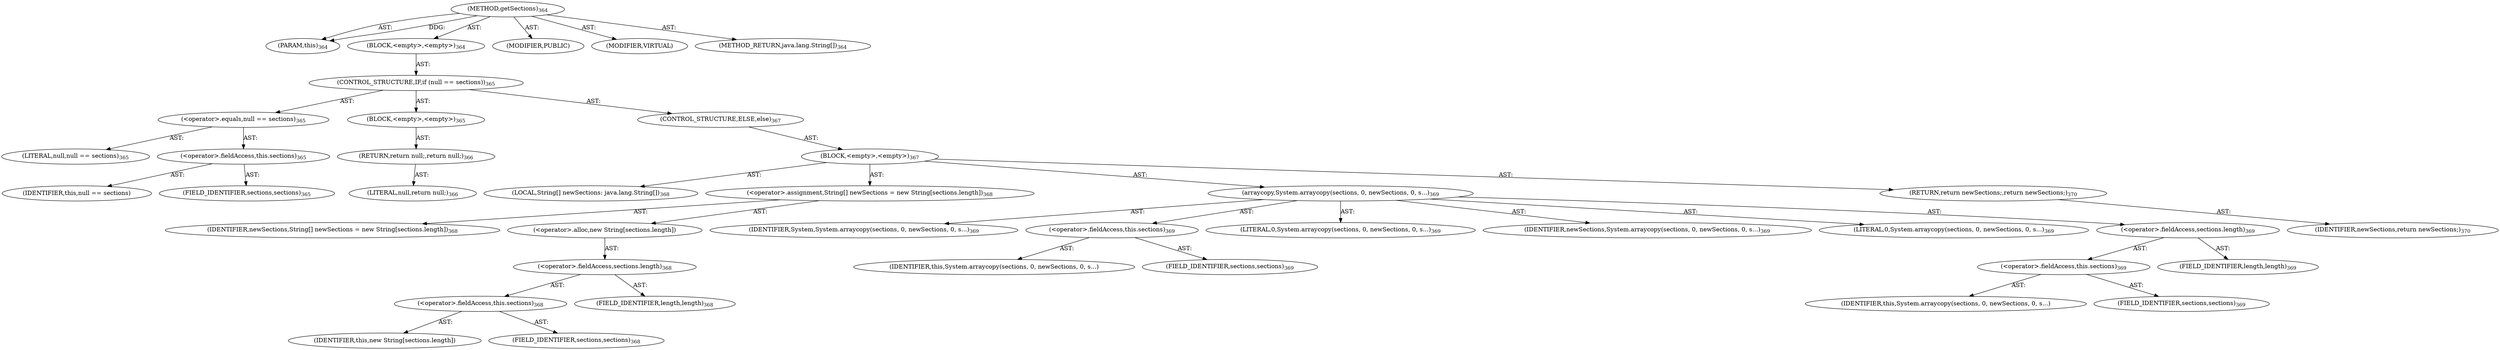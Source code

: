 digraph "getSections" {  
"111669149705" [label = <(METHOD,getSections)<SUB>364</SUB>> ]
"115964117016" [label = <(PARAM,this)<SUB>364</SUB>> ]
"25769803795" [label = <(BLOCK,&lt;empty&gt;,&lt;empty&gt;)<SUB>364</SUB>> ]
"47244640264" [label = <(CONTROL_STRUCTURE,IF,if (null == sections))<SUB>365</SUB>> ]
"30064771147" [label = <(&lt;operator&gt;.equals,null == sections)<SUB>365</SUB>> ]
"90194313232" [label = <(LITERAL,null,null == sections)<SUB>365</SUB>> ]
"30064771148" [label = <(&lt;operator&gt;.fieldAccess,this.sections)<SUB>365</SUB>> ]
"68719476809" [label = <(IDENTIFIER,this,null == sections)> ]
"55834574865" [label = <(FIELD_IDENTIFIER,sections,sections)<SUB>365</SUB>> ]
"25769803796" [label = <(BLOCK,&lt;empty&gt;,&lt;empty&gt;)<SUB>365</SUB>> ]
"146028888072" [label = <(RETURN,return null;,return null;)<SUB>366</SUB>> ]
"90194313233" [label = <(LITERAL,null,return null;)<SUB>366</SUB>> ]
"47244640265" [label = <(CONTROL_STRUCTURE,ELSE,else)<SUB>367</SUB>> ]
"25769803797" [label = <(BLOCK,&lt;empty&gt;,&lt;empty&gt;)<SUB>367</SUB>> ]
"94489280523" [label = <(LOCAL,String[] newSections: java.lang.String[])<SUB>368</SUB>> ]
"30064771149" [label = <(&lt;operator&gt;.assignment,String[] newSections = new String[sections.length])<SUB>368</SUB>> ]
"68719476810" [label = <(IDENTIFIER,newSections,String[] newSections = new String[sections.length])<SUB>368</SUB>> ]
"30064771150" [label = <(&lt;operator&gt;.alloc,new String[sections.length])> ]
"30064771151" [label = <(&lt;operator&gt;.fieldAccess,sections.length)<SUB>368</SUB>> ]
"30064771152" [label = <(&lt;operator&gt;.fieldAccess,this.sections)<SUB>368</SUB>> ]
"68719476811" [label = <(IDENTIFIER,this,new String[sections.length])> ]
"55834574866" [label = <(FIELD_IDENTIFIER,sections,sections)<SUB>368</SUB>> ]
"55834574867" [label = <(FIELD_IDENTIFIER,length,length)<SUB>368</SUB>> ]
"30064771153" [label = <(arraycopy,System.arraycopy(sections, 0, newSections, 0, s...)<SUB>369</SUB>> ]
"68719476812" [label = <(IDENTIFIER,System,System.arraycopy(sections, 0, newSections, 0, s...)<SUB>369</SUB>> ]
"30064771154" [label = <(&lt;operator&gt;.fieldAccess,this.sections)<SUB>369</SUB>> ]
"68719476813" [label = <(IDENTIFIER,this,System.arraycopy(sections, 0, newSections, 0, s...)> ]
"55834574868" [label = <(FIELD_IDENTIFIER,sections,sections)<SUB>369</SUB>> ]
"90194313234" [label = <(LITERAL,0,System.arraycopy(sections, 0, newSections, 0, s...)<SUB>369</SUB>> ]
"68719476814" [label = <(IDENTIFIER,newSections,System.arraycopy(sections, 0, newSections, 0, s...)<SUB>369</SUB>> ]
"90194313235" [label = <(LITERAL,0,System.arraycopy(sections, 0, newSections, 0, s...)<SUB>369</SUB>> ]
"30064771155" [label = <(&lt;operator&gt;.fieldAccess,sections.length)<SUB>369</SUB>> ]
"30064771156" [label = <(&lt;operator&gt;.fieldAccess,this.sections)<SUB>369</SUB>> ]
"68719476815" [label = <(IDENTIFIER,this,System.arraycopy(sections, 0, newSections, 0, s...)> ]
"55834574869" [label = <(FIELD_IDENTIFIER,sections,sections)<SUB>369</SUB>> ]
"55834574870" [label = <(FIELD_IDENTIFIER,length,length)<SUB>369</SUB>> ]
"146028888073" [label = <(RETURN,return newSections;,return newSections;)<SUB>370</SUB>> ]
"68719476816" [label = <(IDENTIFIER,newSections,return newSections;)<SUB>370</SUB>> ]
"133143986223" [label = <(MODIFIER,PUBLIC)> ]
"133143986224" [label = <(MODIFIER,VIRTUAL)> ]
"128849018889" [label = <(METHOD_RETURN,java.lang.String[])<SUB>364</SUB>> ]
  "111669149705" -> "115964117016"  [ label = "AST: "] 
  "111669149705" -> "25769803795"  [ label = "AST: "] 
  "111669149705" -> "133143986223"  [ label = "AST: "] 
  "111669149705" -> "133143986224"  [ label = "AST: "] 
  "111669149705" -> "128849018889"  [ label = "AST: "] 
  "25769803795" -> "47244640264"  [ label = "AST: "] 
  "47244640264" -> "30064771147"  [ label = "AST: "] 
  "47244640264" -> "25769803796"  [ label = "AST: "] 
  "47244640264" -> "47244640265"  [ label = "AST: "] 
  "30064771147" -> "90194313232"  [ label = "AST: "] 
  "30064771147" -> "30064771148"  [ label = "AST: "] 
  "30064771148" -> "68719476809"  [ label = "AST: "] 
  "30064771148" -> "55834574865"  [ label = "AST: "] 
  "25769803796" -> "146028888072"  [ label = "AST: "] 
  "146028888072" -> "90194313233"  [ label = "AST: "] 
  "47244640265" -> "25769803797"  [ label = "AST: "] 
  "25769803797" -> "94489280523"  [ label = "AST: "] 
  "25769803797" -> "30064771149"  [ label = "AST: "] 
  "25769803797" -> "30064771153"  [ label = "AST: "] 
  "25769803797" -> "146028888073"  [ label = "AST: "] 
  "30064771149" -> "68719476810"  [ label = "AST: "] 
  "30064771149" -> "30064771150"  [ label = "AST: "] 
  "30064771150" -> "30064771151"  [ label = "AST: "] 
  "30064771151" -> "30064771152"  [ label = "AST: "] 
  "30064771151" -> "55834574867"  [ label = "AST: "] 
  "30064771152" -> "68719476811"  [ label = "AST: "] 
  "30064771152" -> "55834574866"  [ label = "AST: "] 
  "30064771153" -> "68719476812"  [ label = "AST: "] 
  "30064771153" -> "30064771154"  [ label = "AST: "] 
  "30064771153" -> "90194313234"  [ label = "AST: "] 
  "30064771153" -> "68719476814"  [ label = "AST: "] 
  "30064771153" -> "90194313235"  [ label = "AST: "] 
  "30064771153" -> "30064771155"  [ label = "AST: "] 
  "30064771154" -> "68719476813"  [ label = "AST: "] 
  "30064771154" -> "55834574868"  [ label = "AST: "] 
  "30064771155" -> "30064771156"  [ label = "AST: "] 
  "30064771155" -> "55834574870"  [ label = "AST: "] 
  "30064771156" -> "68719476815"  [ label = "AST: "] 
  "30064771156" -> "55834574869"  [ label = "AST: "] 
  "146028888073" -> "68719476816"  [ label = "AST: "] 
  "111669149705" -> "115964117016"  [ label = "DDG: "] 
}
